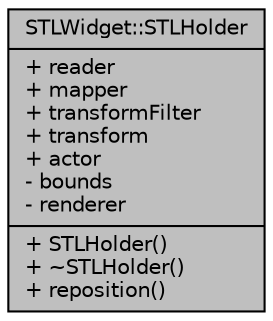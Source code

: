 digraph "STLWidget::STLHolder"
{
 // LATEX_PDF_SIZE
  edge [fontname="Helvetica",fontsize="10",labelfontname="Helvetica",labelfontsize="10"];
  node [fontname="Helvetica",fontsize="10",shape=record];
  Node1 [label="{STLWidget::STLHolder\n|+ reader\l+ mapper\l+ transformFilter\l+ transform\l+ actor\l- bounds\l- renderer\l|+ STLHolder()\l+ ~STLHolder()\l+ reposition()\l}",height=0.2,width=0.4,color="black", fillcolor="grey75", style="filled", fontcolor="black",tooltip="A structure to contain VTK object for displaying single STL object."];
}
